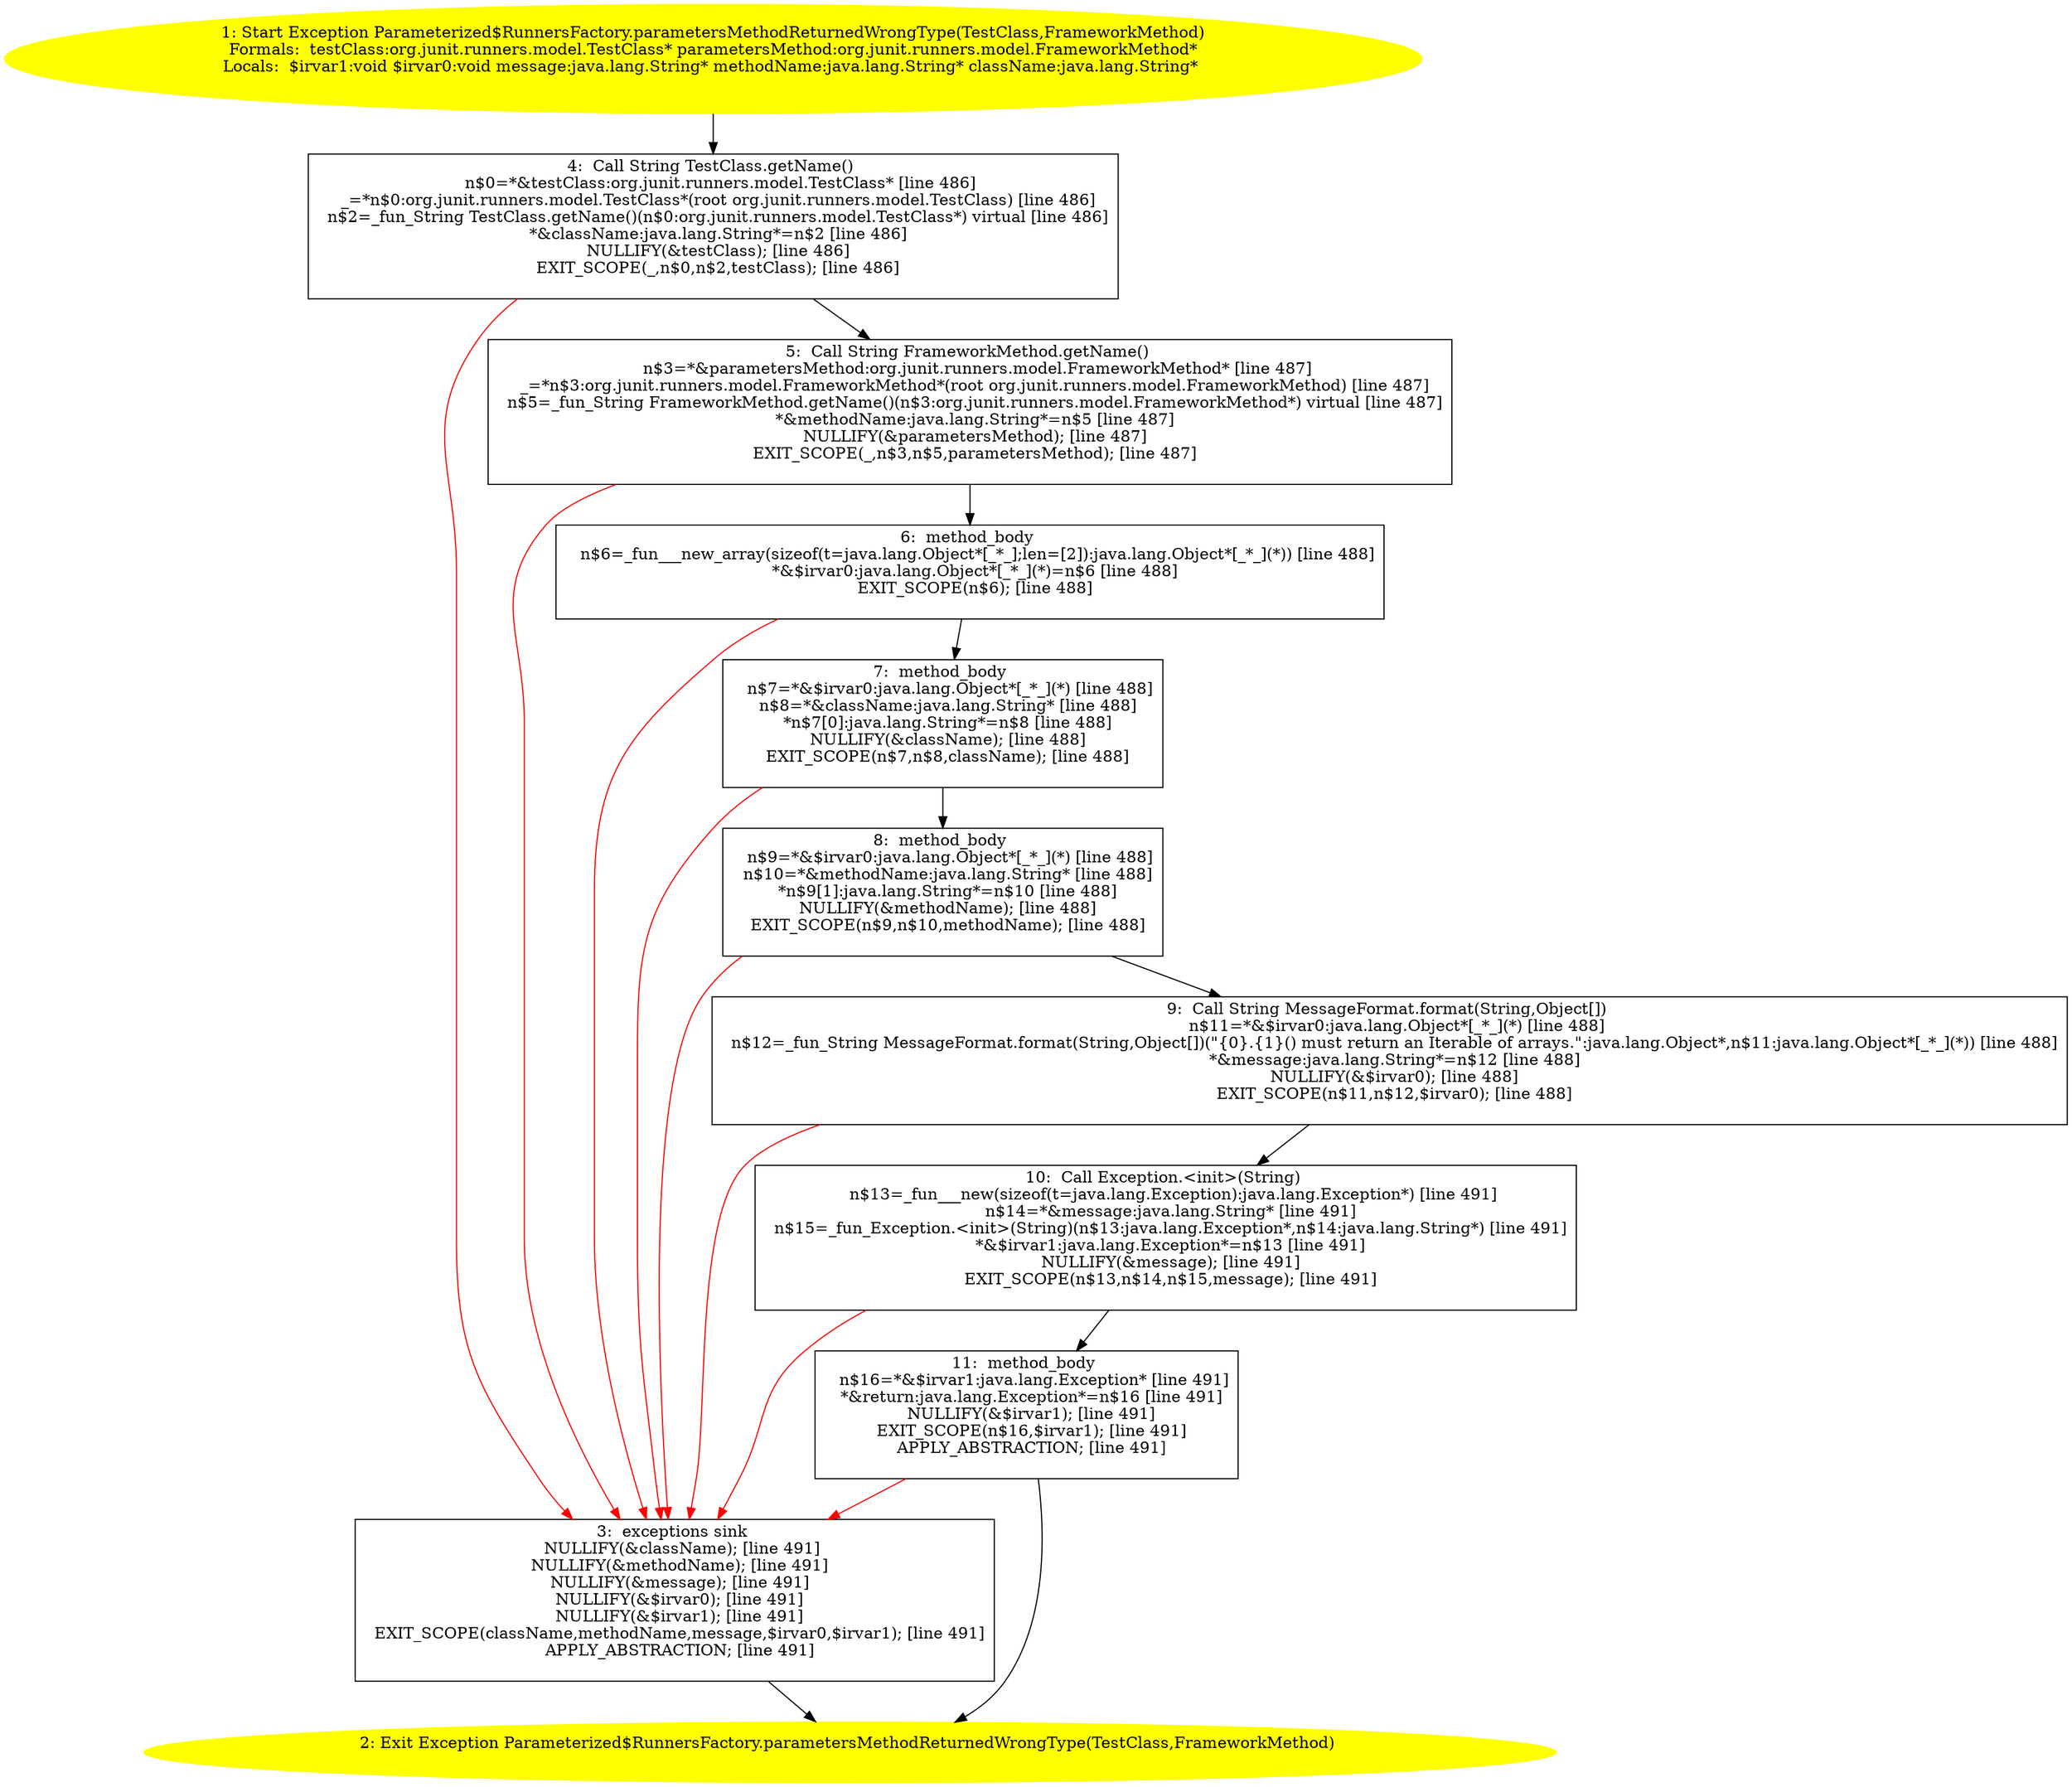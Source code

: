 /* @generated */
digraph cfg {
"org.junit.runners.Parameterized$RunnersFactory.parametersMethodReturnedWrongType(org.junit.runners.m.ffb8ac6785ea93b48a941e16d951a790_1" [label="1: Start Exception Parameterized$RunnersFactory.parametersMethodReturnedWrongType(TestClass,FrameworkMethod)\nFormals:  testClass:org.junit.runners.model.TestClass* parametersMethod:org.junit.runners.model.FrameworkMethod*\nLocals:  $irvar1:void $irvar0:void message:java.lang.String* methodName:java.lang.String* className:java.lang.String* \n  " color=yellow style=filled]
	

	 "org.junit.runners.Parameterized$RunnersFactory.parametersMethodReturnedWrongType(org.junit.runners.m.ffb8ac6785ea93b48a941e16d951a790_1" -> "org.junit.runners.Parameterized$RunnersFactory.parametersMethodReturnedWrongType(org.junit.runners.m.ffb8ac6785ea93b48a941e16d951a790_4" ;
"org.junit.runners.Parameterized$RunnersFactory.parametersMethodReturnedWrongType(org.junit.runners.m.ffb8ac6785ea93b48a941e16d951a790_2" [label="2: Exit Exception Parameterized$RunnersFactory.parametersMethodReturnedWrongType(TestClass,FrameworkMethod) \n  " color=yellow style=filled]
	

"org.junit.runners.Parameterized$RunnersFactory.parametersMethodReturnedWrongType(org.junit.runners.m.ffb8ac6785ea93b48a941e16d951a790_3" [label="3:  exceptions sink \n   NULLIFY(&className); [line 491]\n  NULLIFY(&methodName); [line 491]\n  NULLIFY(&message); [line 491]\n  NULLIFY(&$irvar0); [line 491]\n  NULLIFY(&$irvar1); [line 491]\n  EXIT_SCOPE(className,methodName,message,$irvar0,$irvar1); [line 491]\n  APPLY_ABSTRACTION; [line 491]\n " shape="box"]
	

	 "org.junit.runners.Parameterized$RunnersFactory.parametersMethodReturnedWrongType(org.junit.runners.m.ffb8ac6785ea93b48a941e16d951a790_3" -> "org.junit.runners.Parameterized$RunnersFactory.parametersMethodReturnedWrongType(org.junit.runners.m.ffb8ac6785ea93b48a941e16d951a790_2" ;
"org.junit.runners.Parameterized$RunnersFactory.parametersMethodReturnedWrongType(org.junit.runners.m.ffb8ac6785ea93b48a941e16d951a790_4" [label="4:  Call String TestClass.getName() \n   n$0=*&testClass:org.junit.runners.model.TestClass* [line 486]\n  _=*n$0:org.junit.runners.model.TestClass*(root org.junit.runners.model.TestClass) [line 486]\n  n$2=_fun_String TestClass.getName()(n$0:org.junit.runners.model.TestClass*) virtual [line 486]\n  *&className:java.lang.String*=n$2 [line 486]\n  NULLIFY(&testClass); [line 486]\n  EXIT_SCOPE(_,n$0,n$2,testClass); [line 486]\n " shape="box"]
	

	 "org.junit.runners.Parameterized$RunnersFactory.parametersMethodReturnedWrongType(org.junit.runners.m.ffb8ac6785ea93b48a941e16d951a790_4" -> "org.junit.runners.Parameterized$RunnersFactory.parametersMethodReturnedWrongType(org.junit.runners.m.ffb8ac6785ea93b48a941e16d951a790_5" ;
	 "org.junit.runners.Parameterized$RunnersFactory.parametersMethodReturnedWrongType(org.junit.runners.m.ffb8ac6785ea93b48a941e16d951a790_4" -> "org.junit.runners.Parameterized$RunnersFactory.parametersMethodReturnedWrongType(org.junit.runners.m.ffb8ac6785ea93b48a941e16d951a790_3" [color="red" ];
"org.junit.runners.Parameterized$RunnersFactory.parametersMethodReturnedWrongType(org.junit.runners.m.ffb8ac6785ea93b48a941e16d951a790_5" [label="5:  Call String FrameworkMethod.getName() \n   n$3=*&parametersMethod:org.junit.runners.model.FrameworkMethod* [line 487]\n  _=*n$3:org.junit.runners.model.FrameworkMethod*(root org.junit.runners.model.FrameworkMethod) [line 487]\n  n$5=_fun_String FrameworkMethod.getName()(n$3:org.junit.runners.model.FrameworkMethod*) virtual [line 487]\n  *&methodName:java.lang.String*=n$5 [line 487]\n  NULLIFY(&parametersMethod); [line 487]\n  EXIT_SCOPE(_,n$3,n$5,parametersMethod); [line 487]\n " shape="box"]
	

	 "org.junit.runners.Parameterized$RunnersFactory.parametersMethodReturnedWrongType(org.junit.runners.m.ffb8ac6785ea93b48a941e16d951a790_5" -> "org.junit.runners.Parameterized$RunnersFactory.parametersMethodReturnedWrongType(org.junit.runners.m.ffb8ac6785ea93b48a941e16d951a790_6" ;
	 "org.junit.runners.Parameterized$RunnersFactory.parametersMethodReturnedWrongType(org.junit.runners.m.ffb8ac6785ea93b48a941e16d951a790_5" -> "org.junit.runners.Parameterized$RunnersFactory.parametersMethodReturnedWrongType(org.junit.runners.m.ffb8ac6785ea93b48a941e16d951a790_3" [color="red" ];
"org.junit.runners.Parameterized$RunnersFactory.parametersMethodReturnedWrongType(org.junit.runners.m.ffb8ac6785ea93b48a941e16d951a790_6" [label="6:  method_body \n   n$6=_fun___new_array(sizeof(t=java.lang.Object*[_*_];len=[2]):java.lang.Object*[_*_](*)) [line 488]\n  *&$irvar0:java.lang.Object*[_*_](*)=n$6 [line 488]\n  EXIT_SCOPE(n$6); [line 488]\n " shape="box"]
	

	 "org.junit.runners.Parameterized$RunnersFactory.parametersMethodReturnedWrongType(org.junit.runners.m.ffb8ac6785ea93b48a941e16d951a790_6" -> "org.junit.runners.Parameterized$RunnersFactory.parametersMethodReturnedWrongType(org.junit.runners.m.ffb8ac6785ea93b48a941e16d951a790_7" ;
	 "org.junit.runners.Parameterized$RunnersFactory.parametersMethodReturnedWrongType(org.junit.runners.m.ffb8ac6785ea93b48a941e16d951a790_6" -> "org.junit.runners.Parameterized$RunnersFactory.parametersMethodReturnedWrongType(org.junit.runners.m.ffb8ac6785ea93b48a941e16d951a790_3" [color="red" ];
"org.junit.runners.Parameterized$RunnersFactory.parametersMethodReturnedWrongType(org.junit.runners.m.ffb8ac6785ea93b48a941e16d951a790_7" [label="7:  method_body \n   n$7=*&$irvar0:java.lang.Object*[_*_](*) [line 488]\n  n$8=*&className:java.lang.String* [line 488]\n  *n$7[0]:java.lang.String*=n$8 [line 488]\n  NULLIFY(&className); [line 488]\n  EXIT_SCOPE(n$7,n$8,className); [line 488]\n " shape="box"]
	

	 "org.junit.runners.Parameterized$RunnersFactory.parametersMethodReturnedWrongType(org.junit.runners.m.ffb8ac6785ea93b48a941e16d951a790_7" -> "org.junit.runners.Parameterized$RunnersFactory.parametersMethodReturnedWrongType(org.junit.runners.m.ffb8ac6785ea93b48a941e16d951a790_8" ;
	 "org.junit.runners.Parameterized$RunnersFactory.parametersMethodReturnedWrongType(org.junit.runners.m.ffb8ac6785ea93b48a941e16d951a790_7" -> "org.junit.runners.Parameterized$RunnersFactory.parametersMethodReturnedWrongType(org.junit.runners.m.ffb8ac6785ea93b48a941e16d951a790_3" [color="red" ];
"org.junit.runners.Parameterized$RunnersFactory.parametersMethodReturnedWrongType(org.junit.runners.m.ffb8ac6785ea93b48a941e16d951a790_8" [label="8:  method_body \n   n$9=*&$irvar0:java.lang.Object*[_*_](*) [line 488]\n  n$10=*&methodName:java.lang.String* [line 488]\n  *n$9[1]:java.lang.String*=n$10 [line 488]\n  NULLIFY(&methodName); [line 488]\n  EXIT_SCOPE(n$9,n$10,methodName); [line 488]\n " shape="box"]
	

	 "org.junit.runners.Parameterized$RunnersFactory.parametersMethodReturnedWrongType(org.junit.runners.m.ffb8ac6785ea93b48a941e16d951a790_8" -> "org.junit.runners.Parameterized$RunnersFactory.parametersMethodReturnedWrongType(org.junit.runners.m.ffb8ac6785ea93b48a941e16d951a790_9" ;
	 "org.junit.runners.Parameterized$RunnersFactory.parametersMethodReturnedWrongType(org.junit.runners.m.ffb8ac6785ea93b48a941e16d951a790_8" -> "org.junit.runners.Parameterized$RunnersFactory.parametersMethodReturnedWrongType(org.junit.runners.m.ffb8ac6785ea93b48a941e16d951a790_3" [color="red" ];
"org.junit.runners.Parameterized$RunnersFactory.parametersMethodReturnedWrongType(org.junit.runners.m.ffb8ac6785ea93b48a941e16d951a790_9" [label="9:  Call String MessageFormat.format(String,Object[]) \n   n$11=*&$irvar0:java.lang.Object*[_*_](*) [line 488]\n  n$12=_fun_String MessageFormat.format(String,Object[])(\"{0}.{1}() must return an Iterable of arrays.\":java.lang.Object*,n$11:java.lang.Object*[_*_](*)) [line 488]\n  *&message:java.lang.String*=n$12 [line 488]\n  NULLIFY(&$irvar0); [line 488]\n  EXIT_SCOPE(n$11,n$12,$irvar0); [line 488]\n " shape="box"]
	

	 "org.junit.runners.Parameterized$RunnersFactory.parametersMethodReturnedWrongType(org.junit.runners.m.ffb8ac6785ea93b48a941e16d951a790_9" -> "org.junit.runners.Parameterized$RunnersFactory.parametersMethodReturnedWrongType(org.junit.runners.m.ffb8ac6785ea93b48a941e16d951a790_10" ;
	 "org.junit.runners.Parameterized$RunnersFactory.parametersMethodReturnedWrongType(org.junit.runners.m.ffb8ac6785ea93b48a941e16d951a790_9" -> "org.junit.runners.Parameterized$RunnersFactory.parametersMethodReturnedWrongType(org.junit.runners.m.ffb8ac6785ea93b48a941e16d951a790_3" [color="red" ];
"org.junit.runners.Parameterized$RunnersFactory.parametersMethodReturnedWrongType(org.junit.runners.m.ffb8ac6785ea93b48a941e16d951a790_10" [label="10:  Call Exception.<init>(String) \n   n$13=_fun___new(sizeof(t=java.lang.Exception):java.lang.Exception*) [line 491]\n  n$14=*&message:java.lang.String* [line 491]\n  n$15=_fun_Exception.<init>(String)(n$13:java.lang.Exception*,n$14:java.lang.String*) [line 491]\n  *&$irvar1:java.lang.Exception*=n$13 [line 491]\n  NULLIFY(&message); [line 491]\n  EXIT_SCOPE(n$13,n$14,n$15,message); [line 491]\n " shape="box"]
	

	 "org.junit.runners.Parameterized$RunnersFactory.parametersMethodReturnedWrongType(org.junit.runners.m.ffb8ac6785ea93b48a941e16d951a790_10" -> "org.junit.runners.Parameterized$RunnersFactory.parametersMethodReturnedWrongType(org.junit.runners.m.ffb8ac6785ea93b48a941e16d951a790_11" ;
	 "org.junit.runners.Parameterized$RunnersFactory.parametersMethodReturnedWrongType(org.junit.runners.m.ffb8ac6785ea93b48a941e16d951a790_10" -> "org.junit.runners.Parameterized$RunnersFactory.parametersMethodReturnedWrongType(org.junit.runners.m.ffb8ac6785ea93b48a941e16d951a790_3" [color="red" ];
"org.junit.runners.Parameterized$RunnersFactory.parametersMethodReturnedWrongType(org.junit.runners.m.ffb8ac6785ea93b48a941e16d951a790_11" [label="11:  method_body \n   n$16=*&$irvar1:java.lang.Exception* [line 491]\n  *&return:java.lang.Exception*=n$16 [line 491]\n  NULLIFY(&$irvar1); [line 491]\n  EXIT_SCOPE(n$16,$irvar1); [line 491]\n  APPLY_ABSTRACTION; [line 491]\n " shape="box"]
	

	 "org.junit.runners.Parameterized$RunnersFactory.parametersMethodReturnedWrongType(org.junit.runners.m.ffb8ac6785ea93b48a941e16d951a790_11" -> "org.junit.runners.Parameterized$RunnersFactory.parametersMethodReturnedWrongType(org.junit.runners.m.ffb8ac6785ea93b48a941e16d951a790_2" ;
	 "org.junit.runners.Parameterized$RunnersFactory.parametersMethodReturnedWrongType(org.junit.runners.m.ffb8ac6785ea93b48a941e16d951a790_11" -> "org.junit.runners.Parameterized$RunnersFactory.parametersMethodReturnedWrongType(org.junit.runners.m.ffb8ac6785ea93b48a941e16d951a790_3" [color="red" ];
}
